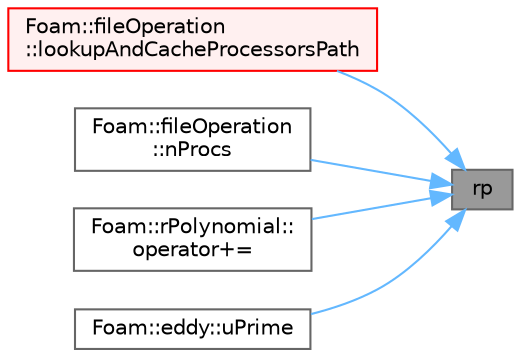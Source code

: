 digraph "rp"
{
 // LATEX_PDF_SIZE
  bgcolor="transparent";
  edge [fontname=Helvetica,fontsize=10,labelfontname=Helvetica,labelfontsize=10];
  node [fontname=Helvetica,fontsize=10,shape=box,height=0.2,width=0.4];
  rankdir="RL";
  Node1 [id="Node000001",label="rp",height=0.2,width=0.4,color="gray40", fillcolor="grey60", style="filled", fontcolor="black",tooltip=" "];
  Node1 -> Node2 [id="edge1_Node000001_Node000002",dir="back",color="steelblue1",style="solid",tooltip=" "];
  Node2 [id="Node000002",label="Foam::fileOperation\l::lookupAndCacheProcessorsPath",height=0.2,width=0.4,color="red", fillcolor="#FFF0F0", style="filled",URL="$classFoam_1_1fileOperation.html#a311002eba73e23a2efd8da416c17d065",tooltip=" "];
  Node1 -> Node5 [id="edge2_Node000001_Node000005",dir="back",color="steelblue1",style="solid",tooltip=" "];
  Node5 [id="Node000005",label="Foam::fileOperation\l::nProcs",height=0.2,width=0.4,color="grey40", fillcolor="white", style="filled",URL="$classFoam_1_1fileOperation.html#abf6e0de091e77a8c1ae65ba58721cb1c",tooltip=" "];
  Node1 -> Node6 [id="edge3_Node000001_Node000006",dir="back",color="steelblue1",style="solid",tooltip=" "];
  Node6 [id="Node000006",label="Foam::rPolynomial::\loperator+=",height=0.2,width=0.4,color="grey40", fillcolor="white", style="filled",URL="$classFoam_1_1rPolynomial.html#a2566e0f09f117d7ebec3a6c7bfee9c01",tooltip=" "];
  Node1 -> Node7 [id="edge4_Node000001_Node000007",dir="back",color="steelblue1",style="solid",tooltip=" "];
  Node7 [id="Node000007",label="Foam::eddy::uPrime",height=0.2,width=0.4,color="grey40", fillcolor="white", style="filled",URL="$classFoam_1_1eddy.html#a9088c23267300b5ff976181b74ceb6e1",tooltip=" "];
}
